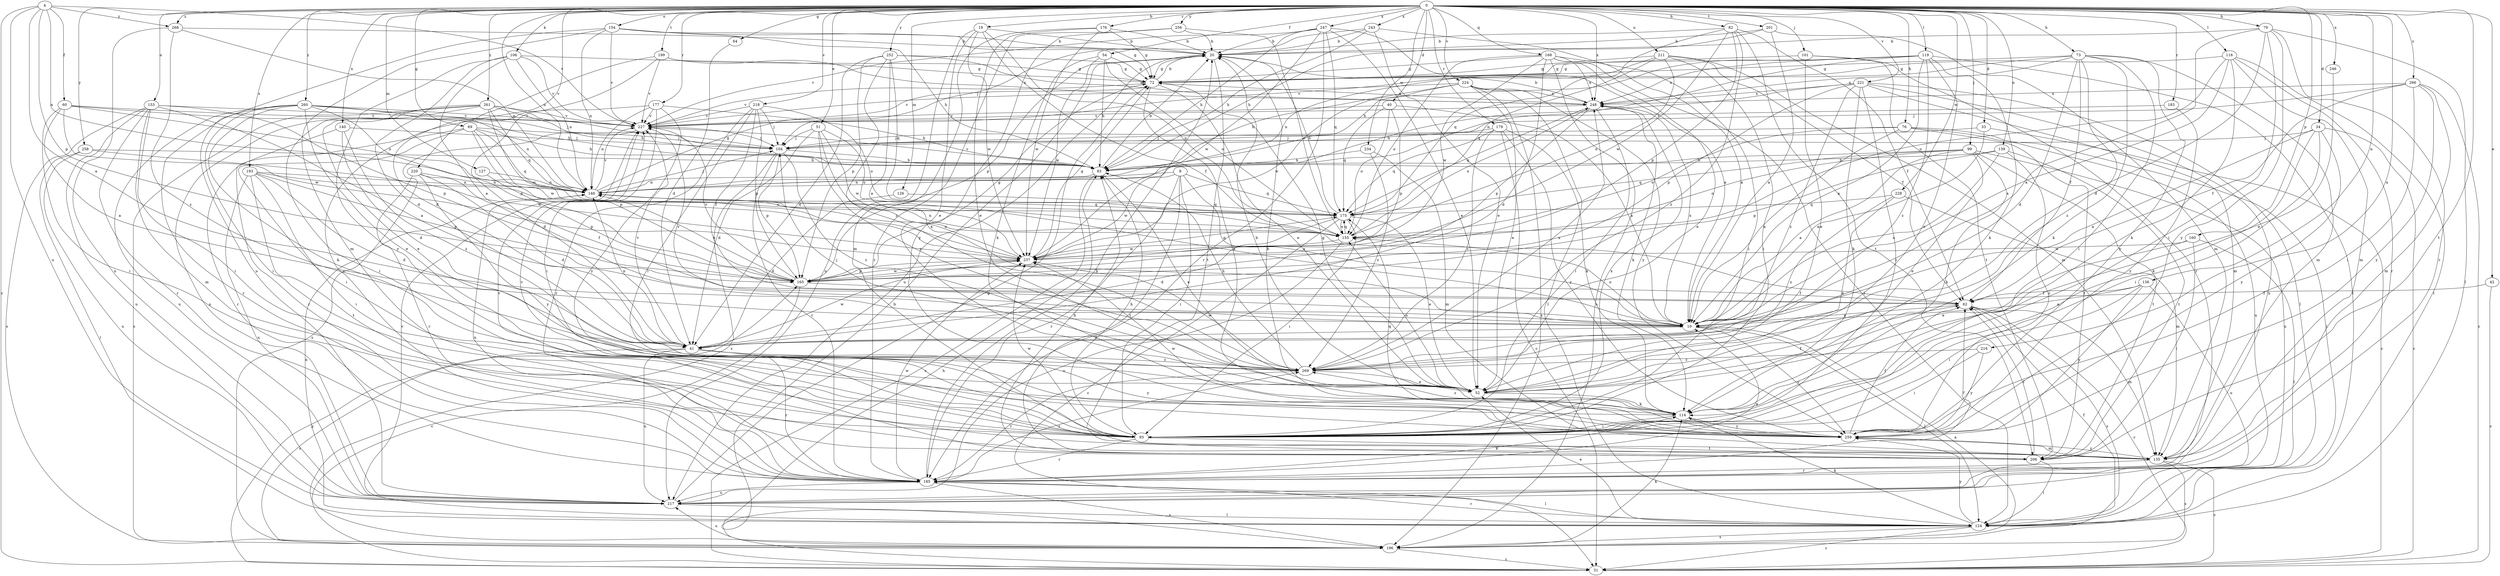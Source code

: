 strict digraph  {
0;
4;
8;
10;
19;
20;
31;
33;
34;
40;
41;
42;
51;
52;
54;
60;
62;
64;
69;
72;
73;
76;
79;
82;
83;
93;
99;
101;
104;
106;
114;
116;
119;
124;
126;
127;
135;
136;
139;
140;
146;
153;
154;
155;
160;
165;
168;
175;
176;
177;
179;
183;
185;
193;
196;
199;
201;
206;
211;
216;
217;
218;
220;
221;
224;
227;
228;
234;
237;
243;
246;
247;
248;
252;
256;
258;
259;
260;
261;
266;
268;
269;
0 -> 19  [label=b];
0 -> 33  [label=d];
0 -> 34  [label=d];
0 -> 40  [label=d];
0 -> 42  [label=e];
0 -> 51  [label=e];
0 -> 54  [label=f];
0 -> 64  [label=g];
0 -> 69  [label=g];
0 -> 73  [label=h];
0 -> 76  [label=h];
0 -> 79  [label=h];
0 -> 82  [label=h];
0 -> 99  [label=j];
0 -> 101  [label=j];
0 -> 106  [label=k];
0 -> 116  [label=l];
0 -> 119  [label=l];
0 -> 126  [label=m];
0 -> 127  [label=m];
0 -> 136  [label=n];
0 -> 139  [label=n];
0 -> 140  [label=n];
0 -> 146  [label=n];
0 -> 153  [label=o];
0 -> 154  [label=o];
0 -> 160  [label=p];
0 -> 168  [label=q];
0 -> 176  [label=r];
0 -> 177  [label=r];
0 -> 179  [label=r];
0 -> 183  [label=r];
0 -> 193  [label=s];
0 -> 199  [label=t];
0 -> 201  [label=t];
0 -> 206  [label=t];
0 -> 211  [label=u];
0 -> 216  [label=u];
0 -> 218  [label=v];
0 -> 220  [label=v];
0 -> 221  [label=v];
0 -> 224  [label=v];
0 -> 228  [label=w];
0 -> 234  [label=w];
0 -> 243  [label=x];
0 -> 246  [label=x];
0 -> 247  [label=x];
0 -> 248  [label=x];
0 -> 252  [label=y];
0 -> 256  [label=y];
0 -> 258  [label=y];
0 -> 260  [label=z];
0 -> 261  [label=z];
0 -> 266  [label=z];
0 -> 268  [label=z];
4 -> 10  [label=a];
4 -> 31  [label=c];
4 -> 60  [label=f];
4 -> 146  [label=n];
4 -> 165  [label=p];
4 -> 217  [label=u];
4 -> 227  [label=v];
4 -> 268  [label=z];
8 -> 10  [label=a];
8 -> 93  [label=i];
8 -> 146  [label=n];
8 -> 175  [label=q];
8 -> 185  [label=r];
8 -> 206  [label=t];
8 -> 237  [label=w];
10 -> 41  [label=d];
10 -> 124  [label=l];
10 -> 155  [label=o];
10 -> 227  [label=v];
10 -> 248  [label=x];
10 -> 259  [label=y];
19 -> 20  [label=b];
19 -> 52  [label=e];
19 -> 62  [label=f];
19 -> 155  [label=o];
19 -> 217  [label=u];
19 -> 237  [label=w];
20 -> 72  [label=g];
20 -> 165  [label=p];
20 -> 206  [label=t];
20 -> 217  [label=u];
31 -> 83  [label=h];
31 -> 165  [label=p];
33 -> 10  [label=a];
33 -> 31  [label=c];
33 -> 104  [label=j];
34 -> 10  [label=a];
34 -> 31  [label=c];
34 -> 93  [label=i];
34 -> 104  [label=j];
34 -> 114  [label=k];
34 -> 259  [label=y];
40 -> 10  [label=a];
40 -> 155  [label=o];
40 -> 165  [label=p];
40 -> 175  [label=q];
40 -> 227  [label=v];
41 -> 146  [label=n];
41 -> 185  [label=r];
41 -> 196  [label=s];
41 -> 217  [label=u];
41 -> 227  [label=v];
41 -> 237  [label=w];
41 -> 259  [label=y];
41 -> 269  [label=z];
42 -> 31  [label=c];
42 -> 62  [label=f];
51 -> 10  [label=a];
51 -> 41  [label=d];
51 -> 104  [label=j];
51 -> 155  [label=o];
51 -> 237  [label=w];
51 -> 269  [label=z];
52 -> 62  [label=f];
52 -> 72  [label=g];
52 -> 114  [label=k];
52 -> 155  [label=o];
54 -> 72  [label=g];
54 -> 83  [label=h];
54 -> 114  [label=k];
54 -> 155  [label=o];
54 -> 237  [label=w];
60 -> 10  [label=a];
60 -> 83  [label=h];
60 -> 93  [label=i];
60 -> 146  [label=n];
60 -> 227  [label=v];
60 -> 237  [label=w];
62 -> 10  [label=a];
62 -> 31  [label=c];
62 -> 135  [label=m];
62 -> 196  [label=s];
64 -> 41  [label=d];
69 -> 83  [label=h];
69 -> 93  [label=i];
69 -> 104  [label=j];
69 -> 165  [label=p];
69 -> 175  [label=q];
69 -> 185  [label=r];
69 -> 237  [label=w];
72 -> 20  [label=b];
72 -> 52  [label=e];
72 -> 114  [label=k];
72 -> 227  [label=v];
72 -> 248  [label=x];
73 -> 41  [label=d];
73 -> 62  [label=f];
73 -> 72  [label=g];
73 -> 93  [label=i];
73 -> 114  [label=k];
73 -> 135  [label=m];
73 -> 227  [label=v];
73 -> 248  [label=x];
73 -> 259  [label=y];
73 -> 269  [label=z];
76 -> 10  [label=a];
76 -> 104  [label=j];
76 -> 124  [label=l];
76 -> 155  [label=o];
76 -> 206  [label=t];
76 -> 217  [label=u];
79 -> 10  [label=a];
79 -> 20  [label=b];
79 -> 41  [label=d];
79 -> 93  [label=i];
79 -> 124  [label=l];
79 -> 185  [label=r];
79 -> 259  [label=y];
82 -> 20  [label=b];
82 -> 62  [label=f];
82 -> 165  [label=p];
82 -> 175  [label=q];
82 -> 206  [label=t];
82 -> 237  [label=w];
82 -> 269  [label=z];
83 -> 20  [label=b];
83 -> 31  [label=c];
83 -> 52  [label=e];
83 -> 146  [label=n];
83 -> 227  [label=v];
93 -> 83  [label=h];
93 -> 185  [label=r];
93 -> 206  [label=t];
93 -> 227  [label=v];
93 -> 237  [label=w];
93 -> 248  [label=x];
99 -> 10  [label=a];
99 -> 52  [label=e];
99 -> 83  [label=h];
99 -> 114  [label=k];
99 -> 155  [label=o];
99 -> 175  [label=q];
99 -> 206  [label=t];
99 -> 217  [label=u];
101 -> 52  [label=e];
101 -> 72  [label=g];
101 -> 185  [label=r];
101 -> 206  [label=t];
104 -> 83  [label=h];
104 -> 165  [label=p];
104 -> 185  [label=r];
104 -> 196  [label=s];
104 -> 269  [label=z];
106 -> 10  [label=a];
106 -> 41  [label=d];
106 -> 72  [label=g];
106 -> 146  [label=n];
106 -> 227  [label=v];
106 -> 259  [label=y];
114 -> 20  [label=b];
114 -> 93  [label=i];
114 -> 259  [label=y];
114 -> 269  [label=z];
116 -> 10  [label=a];
116 -> 72  [label=g];
116 -> 114  [label=k];
116 -> 124  [label=l];
116 -> 135  [label=m];
116 -> 155  [label=o];
116 -> 185  [label=r];
119 -> 10  [label=a];
119 -> 52  [label=e];
119 -> 72  [label=g];
119 -> 83  [label=h];
119 -> 114  [label=k];
119 -> 124  [label=l];
119 -> 146  [label=n];
119 -> 248  [label=x];
119 -> 269  [label=z];
124 -> 31  [label=c];
124 -> 52  [label=e];
124 -> 62  [label=f];
124 -> 114  [label=k];
124 -> 146  [label=n];
124 -> 185  [label=r];
124 -> 196  [label=s];
124 -> 227  [label=v];
124 -> 259  [label=y];
126 -> 41  [label=d];
126 -> 175  [label=q];
127 -> 146  [label=n];
127 -> 165  [label=p];
135 -> 31  [label=c];
135 -> 185  [label=r];
135 -> 196  [label=s];
135 -> 259  [label=y];
136 -> 10  [label=a];
136 -> 62  [label=f];
136 -> 93  [label=i];
136 -> 217  [label=u];
136 -> 259  [label=y];
139 -> 10  [label=a];
139 -> 83  [label=h];
139 -> 165  [label=p];
139 -> 206  [label=t];
139 -> 259  [label=y];
140 -> 41  [label=d];
140 -> 104  [label=j];
140 -> 185  [label=r];
140 -> 269  [label=z];
146 -> 72  [label=g];
146 -> 104  [label=j];
146 -> 175  [label=q];
146 -> 227  [label=v];
153 -> 10  [label=a];
153 -> 93  [label=i];
153 -> 135  [label=m];
153 -> 165  [label=p];
153 -> 185  [label=r];
153 -> 196  [label=s];
153 -> 217  [label=u];
153 -> 227  [label=v];
154 -> 20  [label=b];
154 -> 72  [label=g];
154 -> 83  [label=h];
154 -> 135  [label=m];
154 -> 146  [label=n];
154 -> 217  [label=u];
154 -> 227  [label=v];
155 -> 146  [label=n];
155 -> 175  [label=q];
155 -> 217  [label=u];
155 -> 237  [label=w];
155 -> 248  [label=x];
160 -> 52  [label=e];
160 -> 124  [label=l];
160 -> 206  [label=t];
160 -> 237  [label=w];
165 -> 31  [label=c];
165 -> 62  [label=f];
165 -> 72  [label=g];
165 -> 146  [label=n];
165 -> 227  [label=v];
165 -> 237  [label=w];
168 -> 41  [label=d];
168 -> 52  [label=e];
168 -> 72  [label=g];
168 -> 93  [label=i];
168 -> 124  [label=l];
168 -> 155  [label=o];
168 -> 196  [label=s];
168 -> 237  [label=w];
168 -> 248  [label=x];
175 -> 20  [label=b];
175 -> 31  [label=c];
175 -> 41  [label=d];
175 -> 52  [label=e];
175 -> 93  [label=i];
175 -> 155  [label=o];
176 -> 20  [label=b];
176 -> 52  [label=e];
176 -> 72  [label=g];
176 -> 135  [label=m];
176 -> 237  [label=w];
177 -> 41  [label=d];
177 -> 83  [label=h];
177 -> 93  [label=i];
177 -> 146  [label=n];
177 -> 227  [label=v];
177 -> 259  [label=y];
179 -> 31  [label=c];
179 -> 104  [label=j];
179 -> 114  [label=k];
179 -> 175  [label=q];
179 -> 259  [label=y];
179 -> 269  [label=z];
183 -> 227  [label=v];
183 -> 259  [label=y];
185 -> 10  [label=a];
185 -> 20  [label=b];
185 -> 62  [label=f];
185 -> 114  [label=k];
185 -> 124  [label=l];
185 -> 146  [label=n];
185 -> 196  [label=s];
185 -> 217  [label=u];
185 -> 237  [label=w];
185 -> 269  [label=z];
193 -> 41  [label=d];
193 -> 93  [label=i];
193 -> 146  [label=n];
193 -> 155  [label=o];
193 -> 165  [label=p];
193 -> 206  [label=t];
193 -> 217  [label=u];
196 -> 10  [label=a];
196 -> 20  [label=b];
196 -> 31  [label=c];
196 -> 114  [label=k];
196 -> 217  [label=u];
199 -> 41  [label=d];
199 -> 72  [label=g];
199 -> 185  [label=r];
199 -> 227  [label=v];
199 -> 248  [label=x];
201 -> 10  [label=a];
201 -> 20  [label=b];
201 -> 83  [label=h];
201 -> 135  [label=m];
206 -> 62  [label=f];
206 -> 83  [label=h];
206 -> 124  [label=l];
206 -> 227  [label=v];
211 -> 62  [label=f];
211 -> 72  [label=g];
211 -> 93  [label=i];
211 -> 135  [label=m];
211 -> 146  [label=n];
211 -> 155  [label=o];
211 -> 175  [label=q];
216 -> 93  [label=i];
216 -> 259  [label=y];
216 -> 269  [label=z];
217 -> 72  [label=g];
217 -> 124  [label=l];
218 -> 62  [label=f];
218 -> 93  [label=i];
218 -> 104  [label=j];
218 -> 155  [label=o];
218 -> 165  [label=p];
218 -> 185  [label=r];
218 -> 227  [label=v];
220 -> 41  [label=d];
220 -> 62  [label=f];
220 -> 146  [label=n];
220 -> 185  [label=r];
220 -> 259  [label=y];
221 -> 93  [label=i];
221 -> 114  [label=k];
221 -> 124  [label=l];
221 -> 135  [label=m];
221 -> 146  [label=n];
221 -> 165  [label=p];
221 -> 217  [label=u];
221 -> 248  [label=x];
221 -> 269  [label=z];
224 -> 52  [label=e];
224 -> 83  [label=h];
224 -> 124  [label=l];
224 -> 196  [label=s];
224 -> 227  [label=v];
224 -> 237  [label=w];
224 -> 248  [label=x];
224 -> 259  [label=y];
227 -> 104  [label=j];
227 -> 196  [label=s];
228 -> 52  [label=e];
228 -> 135  [label=m];
228 -> 175  [label=q];
228 -> 269  [label=z];
234 -> 83  [label=h];
234 -> 135  [label=m];
234 -> 269  [label=z];
237 -> 72  [label=g];
237 -> 146  [label=n];
237 -> 165  [label=p];
237 -> 175  [label=q];
243 -> 10  [label=a];
243 -> 20  [label=b];
243 -> 52  [label=e];
243 -> 83  [label=h];
243 -> 104  [label=j];
246 -> 52  [label=e];
247 -> 10  [label=a];
247 -> 20  [label=b];
247 -> 52  [label=e];
247 -> 83  [label=h];
247 -> 175  [label=q];
247 -> 185  [label=r];
247 -> 227  [label=v];
247 -> 237  [label=w];
248 -> 20  [label=b];
248 -> 93  [label=i];
248 -> 114  [label=k];
248 -> 165  [label=p];
248 -> 175  [label=q];
248 -> 227  [label=v];
252 -> 10  [label=a];
252 -> 41  [label=d];
252 -> 72  [label=g];
252 -> 165  [label=p];
252 -> 175  [label=q];
252 -> 248  [label=x];
252 -> 269  [label=z];
256 -> 20  [label=b];
256 -> 155  [label=o];
256 -> 185  [label=r];
256 -> 259  [label=y];
258 -> 83  [label=h];
258 -> 124  [label=l];
258 -> 217  [label=u];
258 -> 237  [label=w];
259 -> 20  [label=b];
259 -> 62  [label=f];
259 -> 135  [label=m];
259 -> 175  [label=q];
259 -> 237  [label=w];
260 -> 52  [label=e];
260 -> 93  [label=i];
260 -> 104  [label=j];
260 -> 114  [label=k];
260 -> 146  [label=n];
260 -> 165  [label=p];
260 -> 185  [label=r];
260 -> 217  [label=u];
260 -> 227  [label=v];
261 -> 52  [label=e];
261 -> 83  [label=h];
261 -> 93  [label=i];
261 -> 104  [label=j];
261 -> 175  [label=q];
261 -> 196  [label=s];
261 -> 217  [label=u];
261 -> 227  [label=v];
261 -> 237  [label=w];
266 -> 31  [label=c];
266 -> 62  [label=f];
266 -> 93  [label=i];
266 -> 104  [label=j];
266 -> 135  [label=m];
266 -> 248  [label=x];
266 -> 259  [label=y];
268 -> 20  [label=b];
268 -> 146  [label=n];
268 -> 217  [label=u];
268 -> 269  [label=z];
269 -> 52  [label=e];
269 -> 83  [label=h];
269 -> 104  [label=j];
269 -> 185  [label=r];
269 -> 237  [label=w];
269 -> 248  [label=x];
}
